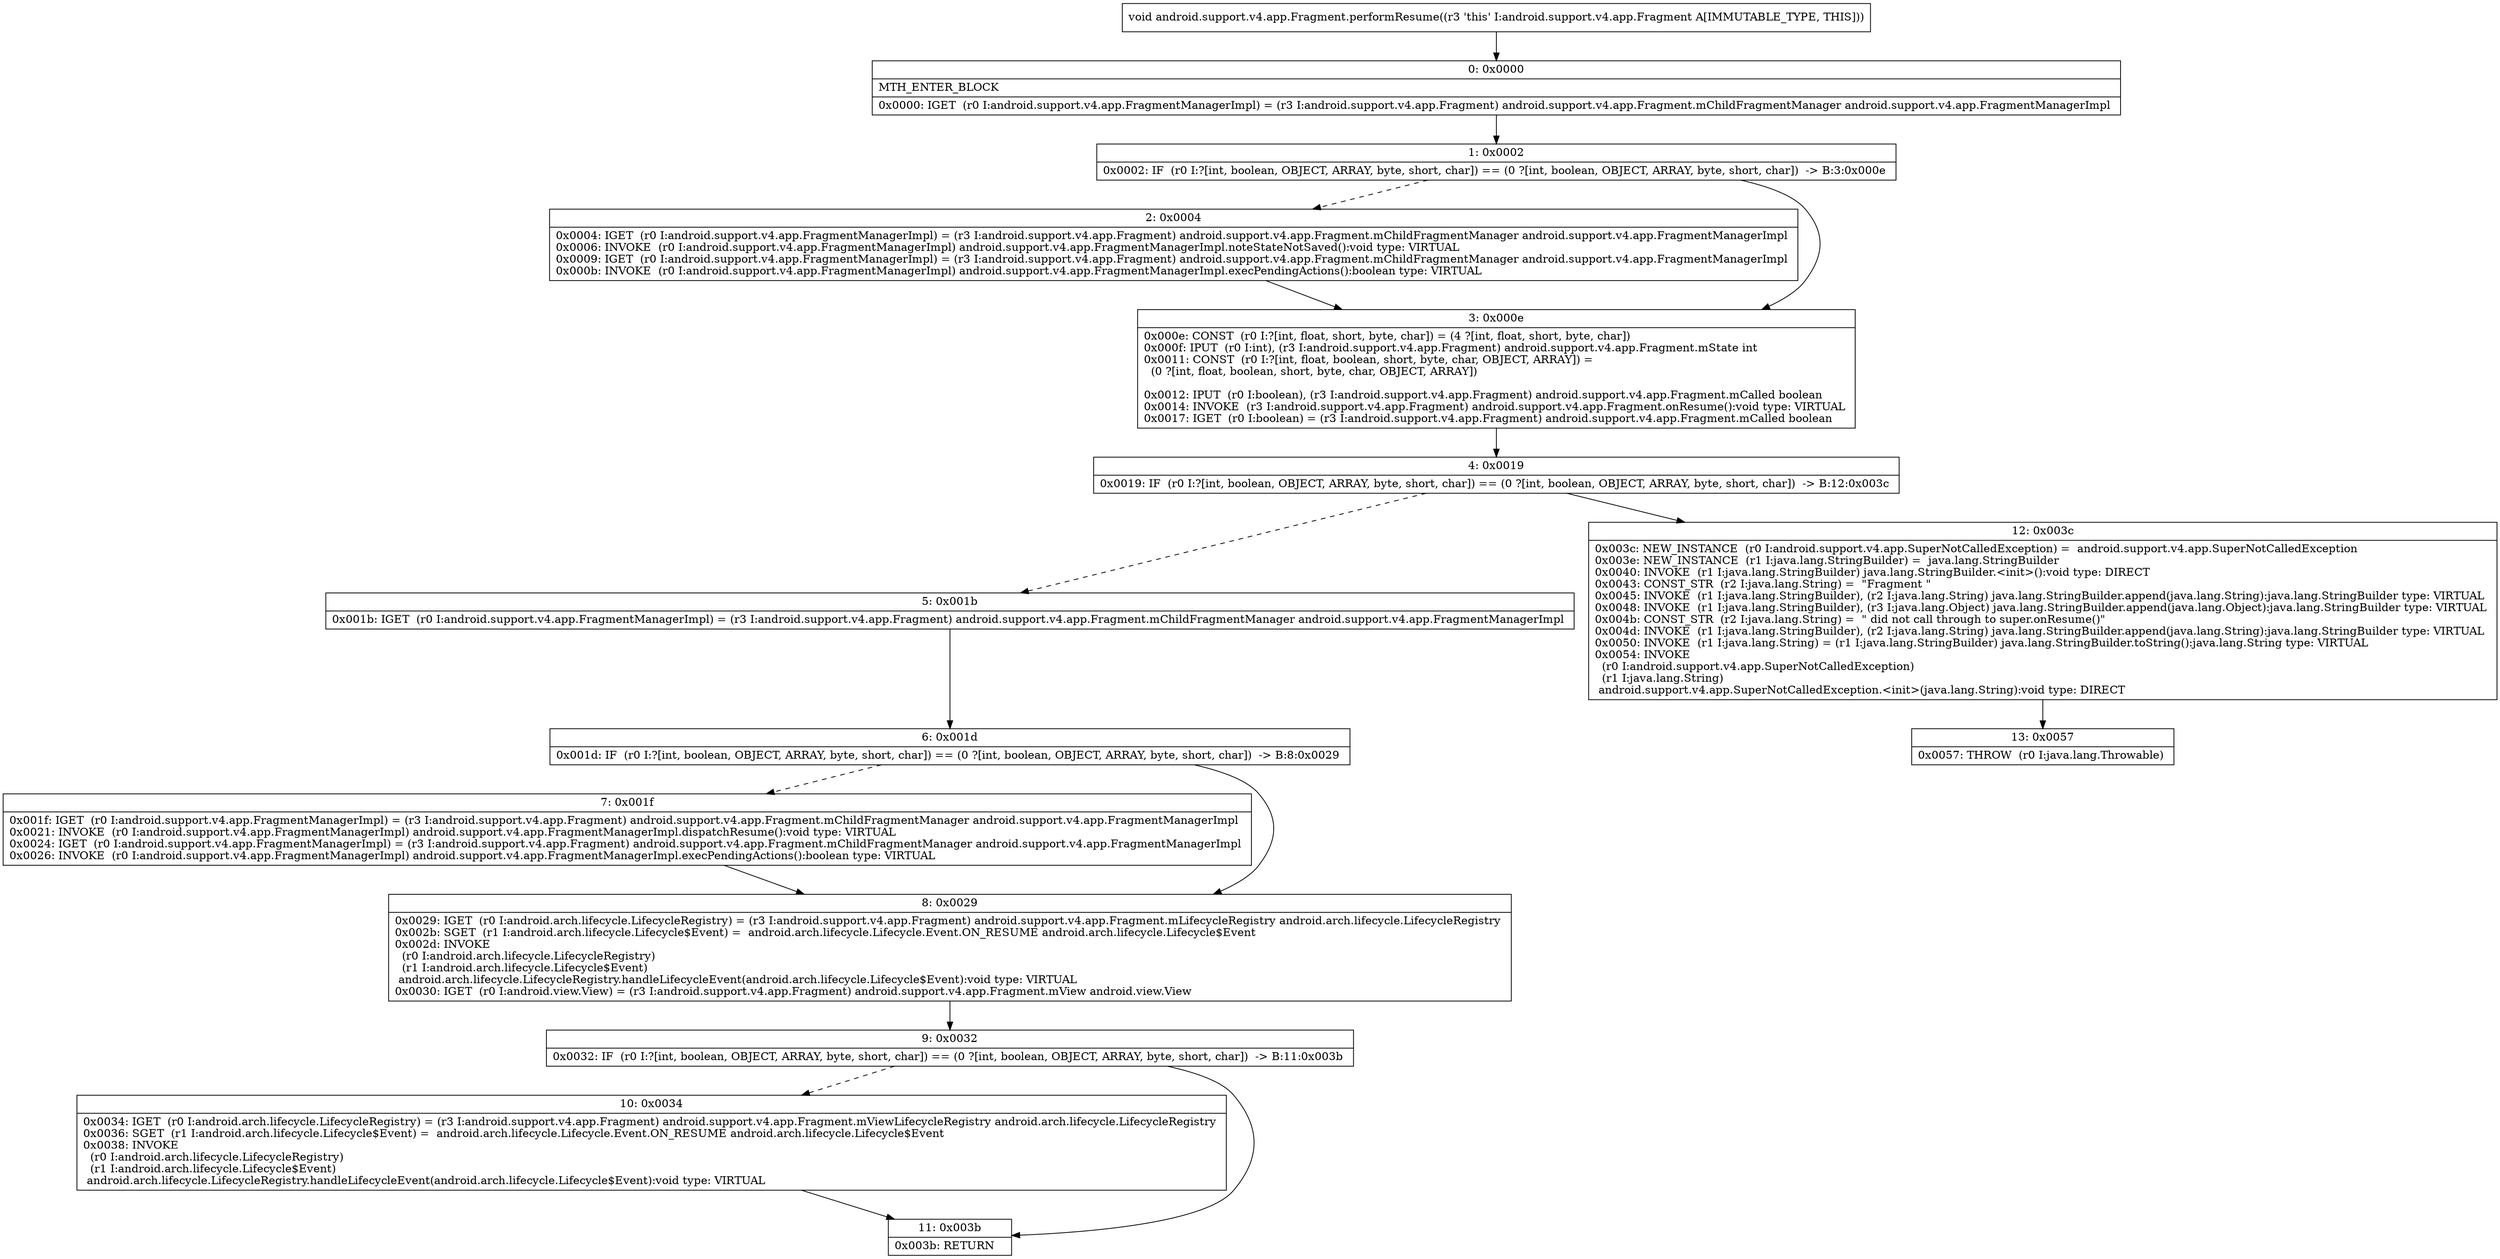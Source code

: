 digraph "CFG forandroid.support.v4.app.Fragment.performResume()V" {
Node_0 [shape=record,label="{0\:\ 0x0000|MTH_ENTER_BLOCK\l|0x0000: IGET  (r0 I:android.support.v4.app.FragmentManagerImpl) = (r3 I:android.support.v4.app.Fragment) android.support.v4.app.Fragment.mChildFragmentManager android.support.v4.app.FragmentManagerImpl \l}"];
Node_1 [shape=record,label="{1\:\ 0x0002|0x0002: IF  (r0 I:?[int, boolean, OBJECT, ARRAY, byte, short, char]) == (0 ?[int, boolean, OBJECT, ARRAY, byte, short, char])  \-\> B:3:0x000e \l}"];
Node_2 [shape=record,label="{2\:\ 0x0004|0x0004: IGET  (r0 I:android.support.v4.app.FragmentManagerImpl) = (r3 I:android.support.v4.app.Fragment) android.support.v4.app.Fragment.mChildFragmentManager android.support.v4.app.FragmentManagerImpl \l0x0006: INVOKE  (r0 I:android.support.v4.app.FragmentManagerImpl) android.support.v4.app.FragmentManagerImpl.noteStateNotSaved():void type: VIRTUAL \l0x0009: IGET  (r0 I:android.support.v4.app.FragmentManagerImpl) = (r3 I:android.support.v4.app.Fragment) android.support.v4.app.Fragment.mChildFragmentManager android.support.v4.app.FragmentManagerImpl \l0x000b: INVOKE  (r0 I:android.support.v4.app.FragmentManagerImpl) android.support.v4.app.FragmentManagerImpl.execPendingActions():boolean type: VIRTUAL \l}"];
Node_3 [shape=record,label="{3\:\ 0x000e|0x000e: CONST  (r0 I:?[int, float, short, byte, char]) = (4 ?[int, float, short, byte, char]) \l0x000f: IPUT  (r0 I:int), (r3 I:android.support.v4.app.Fragment) android.support.v4.app.Fragment.mState int \l0x0011: CONST  (r0 I:?[int, float, boolean, short, byte, char, OBJECT, ARRAY]) = \l  (0 ?[int, float, boolean, short, byte, char, OBJECT, ARRAY])\l \l0x0012: IPUT  (r0 I:boolean), (r3 I:android.support.v4.app.Fragment) android.support.v4.app.Fragment.mCalled boolean \l0x0014: INVOKE  (r3 I:android.support.v4.app.Fragment) android.support.v4.app.Fragment.onResume():void type: VIRTUAL \l0x0017: IGET  (r0 I:boolean) = (r3 I:android.support.v4.app.Fragment) android.support.v4.app.Fragment.mCalled boolean \l}"];
Node_4 [shape=record,label="{4\:\ 0x0019|0x0019: IF  (r0 I:?[int, boolean, OBJECT, ARRAY, byte, short, char]) == (0 ?[int, boolean, OBJECT, ARRAY, byte, short, char])  \-\> B:12:0x003c \l}"];
Node_5 [shape=record,label="{5\:\ 0x001b|0x001b: IGET  (r0 I:android.support.v4.app.FragmentManagerImpl) = (r3 I:android.support.v4.app.Fragment) android.support.v4.app.Fragment.mChildFragmentManager android.support.v4.app.FragmentManagerImpl \l}"];
Node_6 [shape=record,label="{6\:\ 0x001d|0x001d: IF  (r0 I:?[int, boolean, OBJECT, ARRAY, byte, short, char]) == (0 ?[int, boolean, OBJECT, ARRAY, byte, short, char])  \-\> B:8:0x0029 \l}"];
Node_7 [shape=record,label="{7\:\ 0x001f|0x001f: IGET  (r0 I:android.support.v4.app.FragmentManagerImpl) = (r3 I:android.support.v4.app.Fragment) android.support.v4.app.Fragment.mChildFragmentManager android.support.v4.app.FragmentManagerImpl \l0x0021: INVOKE  (r0 I:android.support.v4.app.FragmentManagerImpl) android.support.v4.app.FragmentManagerImpl.dispatchResume():void type: VIRTUAL \l0x0024: IGET  (r0 I:android.support.v4.app.FragmentManagerImpl) = (r3 I:android.support.v4.app.Fragment) android.support.v4.app.Fragment.mChildFragmentManager android.support.v4.app.FragmentManagerImpl \l0x0026: INVOKE  (r0 I:android.support.v4.app.FragmentManagerImpl) android.support.v4.app.FragmentManagerImpl.execPendingActions():boolean type: VIRTUAL \l}"];
Node_8 [shape=record,label="{8\:\ 0x0029|0x0029: IGET  (r0 I:android.arch.lifecycle.LifecycleRegistry) = (r3 I:android.support.v4.app.Fragment) android.support.v4.app.Fragment.mLifecycleRegistry android.arch.lifecycle.LifecycleRegistry \l0x002b: SGET  (r1 I:android.arch.lifecycle.Lifecycle$Event) =  android.arch.lifecycle.Lifecycle.Event.ON_RESUME android.arch.lifecycle.Lifecycle$Event \l0x002d: INVOKE  \l  (r0 I:android.arch.lifecycle.LifecycleRegistry)\l  (r1 I:android.arch.lifecycle.Lifecycle$Event)\l android.arch.lifecycle.LifecycleRegistry.handleLifecycleEvent(android.arch.lifecycle.Lifecycle$Event):void type: VIRTUAL \l0x0030: IGET  (r0 I:android.view.View) = (r3 I:android.support.v4.app.Fragment) android.support.v4.app.Fragment.mView android.view.View \l}"];
Node_9 [shape=record,label="{9\:\ 0x0032|0x0032: IF  (r0 I:?[int, boolean, OBJECT, ARRAY, byte, short, char]) == (0 ?[int, boolean, OBJECT, ARRAY, byte, short, char])  \-\> B:11:0x003b \l}"];
Node_10 [shape=record,label="{10\:\ 0x0034|0x0034: IGET  (r0 I:android.arch.lifecycle.LifecycleRegistry) = (r3 I:android.support.v4.app.Fragment) android.support.v4.app.Fragment.mViewLifecycleRegistry android.arch.lifecycle.LifecycleRegistry \l0x0036: SGET  (r1 I:android.arch.lifecycle.Lifecycle$Event) =  android.arch.lifecycle.Lifecycle.Event.ON_RESUME android.arch.lifecycle.Lifecycle$Event \l0x0038: INVOKE  \l  (r0 I:android.arch.lifecycle.LifecycleRegistry)\l  (r1 I:android.arch.lifecycle.Lifecycle$Event)\l android.arch.lifecycle.LifecycleRegistry.handleLifecycleEvent(android.arch.lifecycle.Lifecycle$Event):void type: VIRTUAL \l}"];
Node_11 [shape=record,label="{11\:\ 0x003b|0x003b: RETURN   \l}"];
Node_12 [shape=record,label="{12\:\ 0x003c|0x003c: NEW_INSTANCE  (r0 I:android.support.v4.app.SuperNotCalledException) =  android.support.v4.app.SuperNotCalledException \l0x003e: NEW_INSTANCE  (r1 I:java.lang.StringBuilder) =  java.lang.StringBuilder \l0x0040: INVOKE  (r1 I:java.lang.StringBuilder) java.lang.StringBuilder.\<init\>():void type: DIRECT \l0x0043: CONST_STR  (r2 I:java.lang.String) =  \"Fragment \" \l0x0045: INVOKE  (r1 I:java.lang.StringBuilder), (r2 I:java.lang.String) java.lang.StringBuilder.append(java.lang.String):java.lang.StringBuilder type: VIRTUAL \l0x0048: INVOKE  (r1 I:java.lang.StringBuilder), (r3 I:java.lang.Object) java.lang.StringBuilder.append(java.lang.Object):java.lang.StringBuilder type: VIRTUAL \l0x004b: CONST_STR  (r2 I:java.lang.String) =  \" did not call through to super.onResume()\" \l0x004d: INVOKE  (r1 I:java.lang.StringBuilder), (r2 I:java.lang.String) java.lang.StringBuilder.append(java.lang.String):java.lang.StringBuilder type: VIRTUAL \l0x0050: INVOKE  (r1 I:java.lang.String) = (r1 I:java.lang.StringBuilder) java.lang.StringBuilder.toString():java.lang.String type: VIRTUAL \l0x0054: INVOKE  \l  (r0 I:android.support.v4.app.SuperNotCalledException)\l  (r1 I:java.lang.String)\l android.support.v4.app.SuperNotCalledException.\<init\>(java.lang.String):void type: DIRECT \l}"];
Node_13 [shape=record,label="{13\:\ 0x0057|0x0057: THROW  (r0 I:java.lang.Throwable) \l}"];
MethodNode[shape=record,label="{void android.support.v4.app.Fragment.performResume((r3 'this' I:android.support.v4.app.Fragment A[IMMUTABLE_TYPE, THIS])) }"];
MethodNode -> Node_0;
Node_0 -> Node_1;
Node_1 -> Node_2[style=dashed];
Node_1 -> Node_3;
Node_2 -> Node_3;
Node_3 -> Node_4;
Node_4 -> Node_5[style=dashed];
Node_4 -> Node_12;
Node_5 -> Node_6;
Node_6 -> Node_7[style=dashed];
Node_6 -> Node_8;
Node_7 -> Node_8;
Node_8 -> Node_9;
Node_9 -> Node_10[style=dashed];
Node_9 -> Node_11;
Node_10 -> Node_11;
Node_12 -> Node_13;
}

